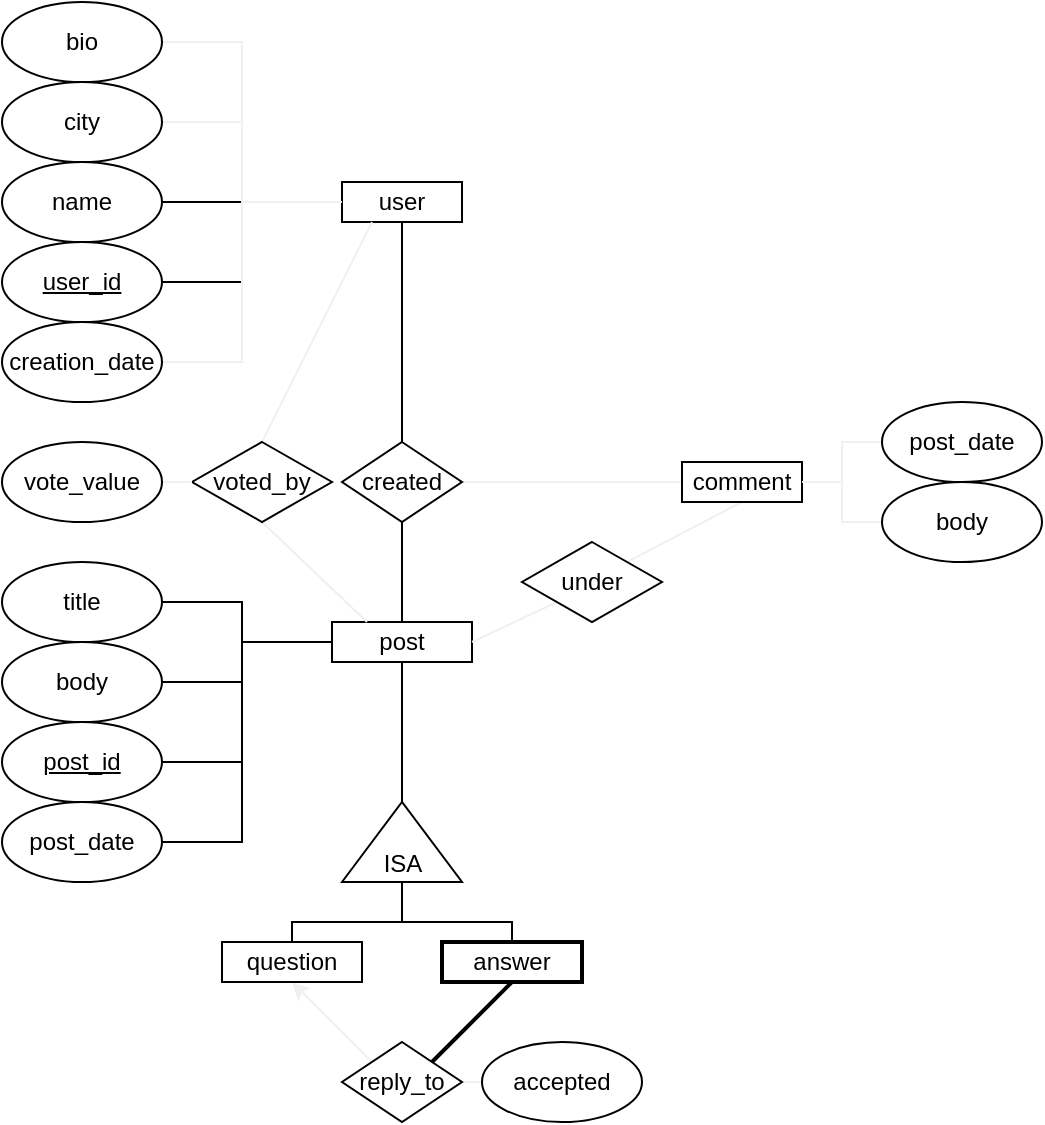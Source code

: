<mxfile version="13.6.9" type="github">
  <diagram id="R2lEEEUBdFMjLlhIrx00" name="Page-1">
    <mxGraphModel dx="652" dy="635" grid="1" gridSize="10" guides="1" tooltips="1" connect="1" arrows="1" fold="1" page="1" pageScale="1" pageWidth="827" pageHeight="1169" math="0" shadow="0" extFonts="Permanent Marker^https://fonts.googleapis.com/css?family=Permanent+Marker">
      <root>
        <mxCell id="0" />
        <mxCell id="1" parent="0" />
        <mxCell id="XA1BQfIsfLlyylWkSNJq-2" value="" style="edgeStyle=orthogonalEdgeStyle;rounded=0;orthogonalLoop=1;jettySize=auto;html=1;endArrow=none;endFill=0;exitX=0;exitY=0.5;exitDx=0;exitDy=0;" edge="1" parent="1" source="wMCv7-ojYzjNgbDGtpP6-1" target="wMCv7-ojYzjNgbDGtpP6-4">
          <mxGeometry relative="1" as="geometry">
            <Array as="points">
              <mxPoint x="330" y="180" />
            </Array>
          </mxGeometry>
        </mxCell>
        <mxCell id="XA1BQfIsfLlyylWkSNJq-8" value="" style="edgeStyle=orthogonalEdgeStyle;rounded=0;orthogonalLoop=1;jettySize=auto;html=1;endArrow=none;endFill=0;" edge="1" parent="1" source="wMCv7-ojYzjNgbDGtpP6-1" target="XA1BQfIsfLlyylWkSNJq-7">
          <mxGeometry relative="1" as="geometry" />
        </mxCell>
        <mxCell id="wMCv7-ojYzjNgbDGtpP6-1" value="&lt;div&gt;user&lt;/div&gt;" style="rounded=0;whiteSpace=wrap;html=1;" parent="1" vertex="1">
          <mxGeometry x="330" y="170" width="60" height="20" as="geometry" />
        </mxCell>
        <mxCell id="XA1BQfIsfLlyylWkSNJq-3" style="edgeStyle=orthogonalEdgeStyle;rounded=0;orthogonalLoop=1;jettySize=auto;html=1;exitX=1;exitY=0.5;exitDx=0;exitDy=0;entryX=0;entryY=0.5;entryDx=0;entryDy=0;endArrow=none;endFill=0;" edge="1" parent="1" source="wMCv7-ojYzjNgbDGtpP6-2" target="wMCv7-ojYzjNgbDGtpP6-1">
          <mxGeometry relative="1" as="geometry">
            <Array as="points">
              <mxPoint x="280" y="220" />
              <mxPoint x="280" y="180" />
            </Array>
          </mxGeometry>
        </mxCell>
        <mxCell id="wMCv7-ojYzjNgbDGtpP6-2" value="&lt;div&gt;&lt;u&gt;user_id&lt;/u&gt;&lt;/div&gt;" style="ellipse;whiteSpace=wrap;html=1;" parent="1" vertex="1">
          <mxGeometry x="160" y="200" width="80" height="40" as="geometry" />
        </mxCell>
        <mxCell id="wMCv7-ojYzjNgbDGtpP6-4" value="&lt;div&gt;name&lt;/div&gt;" style="ellipse;whiteSpace=wrap;html=1;" parent="1" vertex="1">
          <mxGeometry x="160" y="160" width="80" height="40" as="geometry" />
        </mxCell>
        <mxCell id="XA1BQfIsfLlyylWkSNJq-38" style="edgeStyle=orthogonalEdgeStyle;rounded=0;orthogonalLoop=1;jettySize=auto;html=1;exitX=1;exitY=0.5;exitDx=0;exitDy=0;entryX=0;entryY=0.5;entryDx=0;entryDy=0;startArrow=none;startFill=0;endArrow=none;endFill=0;strokeColor=#f0f0f0;strokeWidth=1;" edge="1" parent="1" source="wMCv7-ojYzjNgbDGtpP6-6" target="wMCv7-ojYzjNgbDGtpP6-1">
          <mxGeometry relative="1" as="geometry">
            <Array as="points">
              <mxPoint x="280" y="140" />
              <mxPoint x="280" y="180" />
            </Array>
          </mxGeometry>
        </mxCell>
        <mxCell id="wMCv7-ojYzjNgbDGtpP6-6" value="&lt;div&gt;city&lt;/div&gt;" style="ellipse;whiteSpace=wrap;html=1;" parent="1" vertex="1">
          <mxGeometry x="160" y="120" width="80" height="40" as="geometry" />
        </mxCell>
        <mxCell id="XA1BQfIsfLlyylWkSNJq-37" style="edgeStyle=orthogonalEdgeStyle;rounded=0;orthogonalLoop=1;jettySize=auto;html=1;exitX=1;exitY=0.5;exitDx=0;exitDy=0;entryX=0;entryY=0.5;entryDx=0;entryDy=0;startArrow=none;startFill=0;endArrow=none;endFill=0;strokeColor=#f0f0f0;strokeWidth=1;" edge="1" parent="1" source="wMCv7-ojYzjNgbDGtpP6-7" target="wMCv7-ojYzjNgbDGtpP6-1">
          <mxGeometry relative="1" as="geometry">
            <Array as="points">
              <mxPoint x="280" y="100" />
              <mxPoint x="280" y="180" />
            </Array>
          </mxGeometry>
        </mxCell>
        <mxCell id="wMCv7-ojYzjNgbDGtpP6-7" value="bio" style="ellipse;whiteSpace=wrap;html=1;" parent="1" vertex="1">
          <mxGeometry x="160" y="80" width="80" height="40" as="geometry" />
        </mxCell>
        <mxCell id="XA1BQfIsfLlyylWkSNJq-35" style="edgeStyle=orthogonalEdgeStyle;rounded=0;orthogonalLoop=1;jettySize=auto;html=1;exitX=1;exitY=0.5;exitDx=0;exitDy=0;entryX=0;entryY=0.5;entryDx=0;entryDy=0;startArrow=none;startFill=0;endArrow=none;endFill=0;strokeColor=#f0f0f0;strokeWidth=1;" edge="1" parent="1" source="wMCv7-ojYzjNgbDGtpP6-8" target="wMCv7-ojYzjNgbDGtpP6-1">
          <mxGeometry relative="1" as="geometry">
            <Array as="points">
              <mxPoint x="280" y="260" />
              <mxPoint x="280" y="180" />
            </Array>
          </mxGeometry>
        </mxCell>
        <mxCell id="wMCv7-ojYzjNgbDGtpP6-8" value="creation_date" style="ellipse;whiteSpace=wrap;html=1;" parent="1" vertex="1">
          <mxGeometry x="160" y="240" width="80" height="40" as="geometry" />
        </mxCell>
        <mxCell id="XA1BQfIsfLlyylWkSNJq-11" value="" style="edgeStyle=orthogonalEdgeStyle;rounded=0;orthogonalLoop=1;jettySize=auto;html=1;endArrow=none;endFill=0;" edge="1" parent="1" source="XA1BQfIsfLlyylWkSNJq-7" target="XA1BQfIsfLlyylWkSNJq-10">
          <mxGeometry relative="1" as="geometry" />
        </mxCell>
        <mxCell id="XA1BQfIsfLlyylWkSNJq-45" style="edgeStyle=orthogonalEdgeStyle;rounded=0;orthogonalLoop=1;jettySize=auto;html=1;exitX=1;exitY=0.5;exitDx=0;exitDy=0;entryX=0;entryY=0.5;entryDx=0;entryDy=0;startArrow=none;startFill=0;endArrow=none;endFill=0;strokeColor=#f0f0f0;strokeWidth=1;" edge="1" parent="1" source="XA1BQfIsfLlyylWkSNJq-7" target="XA1BQfIsfLlyylWkSNJq-44">
          <mxGeometry relative="1" as="geometry" />
        </mxCell>
        <mxCell id="XA1BQfIsfLlyylWkSNJq-7" value="created" style="rhombus;whiteSpace=wrap;html=1;rounded=0;" vertex="1" parent="1">
          <mxGeometry x="330" y="300" width="60" height="40" as="geometry" />
        </mxCell>
        <mxCell id="XA1BQfIsfLlyylWkSNJq-13" value="" style="edgeStyle=orthogonalEdgeStyle;rounded=0;orthogonalLoop=1;jettySize=auto;html=1;endArrow=none;endFill=0;entryX=1;entryY=0.5;entryDx=0;entryDy=0;" edge="1" parent="1" source="XA1BQfIsfLlyylWkSNJq-10" target="XA1BQfIsfLlyylWkSNJq-15">
          <mxGeometry relative="1" as="geometry">
            <mxPoint x="270" y="375" as="targetPoint" />
            <Array as="points">
              <mxPoint x="280" y="400" />
              <mxPoint x="280" y="380" />
            </Array>
          </mxGeometry>
        </mxCell>
        <mxCell id="XA1BQfIsfLlyylWkSNJq-24" value="" style="edgeStyle=orthogonalEdgeStyle;rounded=0;orthogonalLoop=1;jettySize=auto;html=1;endArrow=none;endFill=0;entryX=0;entryY=0;entryDx=30;entryDy=0;entryPerimeter=0;" edge="1" parent="1" source="XA1BQfIsfLlyylWkSNJq-10" target="XA1BQfIsfLlyylWkSNJq-25">
          <mxGeometry relative="1" as="geometry">
            <mxPoint x="360" y="480" as="targetPoint" />
          </mxGeometry>
        </mxCell>
        <mxCell id="XA1BQfIsfLlyylWkSNJq-10" value="post" style="whiteSpace=wrap;html=1;rounded=0;" vertex="1" parent="1">
          <mxGeometry x="325" y="390" width="70" height="20" as="geometry" />
        </mxCell>
        <mxCell id="XA1BQfIsfLlyylWkSNJq-15" value="&lt;div&gt;title&lt;/div&gt;" style="ellipse;whiteSpace=wrap;html=1;" vertex="1" parent="1">
          <mxGeometry x="160" y="360" width="80" height="40" as="geometry" />
        </mxCell>
        <mxCell id="XA1BQfIsfLlyylWkSNJq-18" style="edgeStyle=orthogonalEdgeStyle;rounded=0;orthogonalLoop=1;jettySize=auto;html=1;exitX=1;exitY=0.5;exitDx=0;exitDy=0;entryX=0;entryY=0.5;entryDx=0;entryDy=0;endArrow=none;endFill=0;" edge="1" parent="1" source="XA1BQfIsfLlyylWkSNJq-16" target="XA1BQfIsfLlyylWkSNJq-10">
          <mxGeometry relative="1" as="geometry">
            <Array as="points">
              <mxPoint x="280" y="420" />
              <mxPoint x="280" y="400" />
            </Array>
          </mxGeometry>
        </mxCell>
        <mxCell id="XA1BQfIsfLlyylWkSNJq-16" value="body" style="ellipse;whiteSpace=wrap;html=1;" vertex="1" parent="1">
          <mxGeometry x="160" y="400" width="80" height="40" as="geometry" />
        </mxCell>
        <mxCell id="XA1BQfIsfLlyylWkSNJq-21" style="edgeStyle=orthogonalEdgeStyle;rounded=0;orthogonalLoop=1;jettySize=auto;html=1;exitX=1;exitY=0.5;exitDx=0;exitDy=0;entryX=0;entryY=0.5;entryDx=0;entryDy=0;endArrow=none;endFill=0;" edge="1" parent="1" source="XA1BQfIsfLlyylWkSNJq-19" target="XA1BQfIsfLlyylWkSNJq-10">
          <mxGeometry relative="1" as="geometry">
            <Array as="points">
              <mxPoint x="280" y="460" />
              <mxPoint x="280" y="400" />
            </Array>
          </mxGeometry>
        </mxCell>
        <mxCell id="XA1BQfIsfLlyylWkSNJq-19" value="&lt;u&gt;post_id&lt;/u&gt;" style="ellipse;whiteSpace=wrap;html=1;" vertex="1" parent="1">
          <mxGeometry x="160" y="440" width="80" height="40" as="geometry" />
        </mxCell>
        <mxCell id="XA1BQfIsfLlyylWkSNJq-22" style="edgeStyle=orthogonalEdgeStyle;rounded=0;orthogonalLoop=1;jettySize=auto;html=1;exitX=1;exitY=0.5;exitDx=0;exitDy=0;entryX=0;entryY=0.5;entryDx=0;entryDy=0;endArrow=none;endFill=0;" edge="1" parent="1" source="XA1BQfIsfLlyylWkSNJq-20" target="XA1BQfIsfLlyylWkSNJq-10">
          <mxGeometry relative="1" as="geometry">
            <Array as="points">
              <mxPoint x="280" y="500" />
              <mxPoint x="280" y="400" />
            </Array>
          </mxGeometry>
        </mxCell>
        <mxCell id="XA1BQfIsfLlyylWkSNJq-20" value="post_date" style="ellipse;whiteSpace=wrap;html=1;" vertex="1" parent="1">
          <mxGeometry x="160" y="480" width="80" height="40" as="geometry" />
        </mxCell>
        <mxCell id="XA1BQfIsfLlyylWkSNJq-28" style="edgeStyle=orthogonalEdgeStyle;rounded=0;orthogonalLoop=1;jettySize=auto;html=1;exitX=0;exitY=1;exitDx=0;exitDy=0;exitPerimeter=0;entryX=0.5;entryY=0;entryDx=0;entryDy=0;endArrow=none;endFill=0;" edge="1" parent="1" source="XA1BQfIsfLlyylWkSNJq-25" target="XA1BQfIsfLlyylWkSNJq-26">
          <mxGeometry relative="1" as="geometry">
            <Array as="points">
              <mxPoint x="360" y="520" />
              <mxPoint x="360" y="540" />
              <mxPoint x="305" y="540" />
            </Array>
          </mxGeometry>
        </mxCell>
        <mxCell id="XA1BQfIsfLlyylWkSNJq-29" style="edgeStyle=orthogonalEdgeStyle;rounded=0;orthogonalLoop=1;jettySize=auto;html=1;exitX=1;exitY=1;exitDx=0;exitDy=0;exitPerimeter=0;entryX=0.5;entryY=0;entryDx=0;entryDy=0;endArrow=none;endFill=0;" edge="1" parent="1" source="XA1BQfIsfLlyylWkSNJq-25" target="XA1BQfIsfLlyylWkSNJq-27">
          <mxGeometry relative="1" as="geometry">
            <Array as="points">
              <mxPoint x="360" y="520" />
              <mxPoint x="360" y="540" />
              <mxPoint x="415" y="540" />
            </Array>
          </mxGeometry>
        </mxCell>
        <mxCell id="XA1BQfIsfLlyylWkSNJq-25" value="ISA" style="verticalLabelPosition=middle;verticalAlign=bottom;html=1;shape=mxgraph.basic.acute_triangle;dx=0.5;labelPosition=center;align=center;" vertex="1" parent="1">
          <mxGeometry x="330" y="480" width="60" height="40" as="geometry" />
        </mxCell>
        <mxCell id="XA1BQfIsfLlyylWkSNJq-32" style="edgeStyle=none;rounded=0;orthogonalLoop=1;jettySize=auto;html=1;exitX=0.5;exitY=1;exitDx=0;exitDy=0;entryX=0;entryY=0;entryDx=0;entryDy=0;endArrow=none;endFill=0;strokeColor=#f0f0f0;startArrow=classic;startFill=1;" edge="1" parent="1" source="XA1BQfIsfLlyylWkSNJq-26" target="XA1BQfIsfLlyylWkSNJq-30">
          <mxGeometry relative="1" as="geometry" />
        </mxCell>
        <mxCell id="XA1BQfIsfLlyylWkSNJq-26" value="question" style="whiteSpace=wrap;html=1;rounded=0;" vertex="1" parent="1">
          <mxGeometry x="270" y="550" width="70" height="20" as="geometry" />
        </mxCell>
        <mxCell id="XA1BQfIsfLlyylWkSNJq-31" style="rounded=0;orthogonalLoop=1;jettySize=auto;html=1;exitX=0.5;exitY=1;exitDx=0;exitDy=0;entryX=1;entryY=0;entryDx=0;entryDy=0;endArrow=none;endFill=0;strokeWidth=2;" edge="1" parent="1" source="XA1BQfIsfLlyylWkSNJq-27" target="XA1BQfIsfLlyylWkSNJq-30">
          <mxGeometry relative="1" as="geometry" />
        </mxCell>
        <mxCell id="XA1BQfIsfLlyylWkSNJq-27" value="answer" style="whiteSpace=wrap;html=1;rounded=0;shadow=0;strokeWidth=2;" vertex="1" parent="1">
          <mxGeometry x="380" y="550" width="70" height="20" as="geometry" />
        </mxCell>
        <mxCell id="XA1BQfIsfLlyylWkSNJq-34" value="" style="edgeStyle=none;rounded=0;orthogonalLoop=1;jettySize=auto;html=1;startArrow=none;startFill=0;endArrow=none;endFill=0;strokeColor=#f0f0f0;strokeWidth=1;" edge="1" parent="1" source="XA1BQfIsfLlyylWkSNJq-30" target="XA1BQfIsfLlyylWkSNJq-33">
          <mxGeometry relative="1" as="geometry" />
        </mxCell>
        <mxCell id="XA1BQfIsfLlyylWkSNJq-30" value="reply_to" style="rhombus;whiteSpace=wrap;html=1;rounded=0;" vertex="1" parent="1">
          <mxGeometry x="330" y="600" width="60" height="40" as="geometry" />
        </mxCell>
        <mxCell id="XA1BQfIsfLlyylWkSNJq-33" value="accepted" style="ellipse;whiteSpace=wrap;html=1;" vertex="1" parent="1">
          <mxGeometry x="400" y="600" width="80" height="40" as="geometry" />
        </mxCell>
        <mxCell id="XA1BQfIsfLlyylWkSNJq-47" style="rounded=0;orthogonalLoop=1;jettySize=auto;html=1;exitX=0.5;exitY=1;exitDx=0;exitDy=0;entryX=1;entryY=0;entryDx=0;entryDy=0;startArrow=none;startFill=0;endArrow=none;endFill=0;strokeColor=#f0f0f0;strokeWidth=1;" edge="1" parent="1" source="XA1BQfIsfLlyylWkSNJq-44" target="XA1BQfIsfLlyylWkSNJq-46">
          <mxGeometry relative="1" as="geometry" />
        </mxCell>
        <mxCell id="XA1BQfIsfLlyylWkSNJq-51" style="edgeStyle=orthogonalEdgeStyle;rounded=0;orthogonalLoop=1;jettySize=auto;html=1;exitX=1;exitY=0.5;exitDx=0;exitDy=0;entryX=0;entryY=0.5;entryDx=0;entryDy=0;startArrow=none;startFill=0;endArrow=none;endFill=0;strokeColor=#f0f0f0;strokeWidth=1;" edge="1" parent="1" source="XA1BQfIsfLlyylWkSNJq-44" target="XA1BQfIsfLlyylWkSNJq-50">
          <mxGeometry relative="1" as="geometry" />
        </mxCell>
        <mxCell id="XA1BQfIsfLlyylWkSNJq-44" value="&lt;div&gt;comment&lt;/div&gt;" style="whiteSpace=wrap;html=1;align=center;shadow=0;strokeWidth=1;" vertex="1" parent="1">
          <mxGeometry x="500" y="310" width="60" height="20" as="geometry" />
        </mxCell>
        <mxCell id="XA1BQfIsfLlyylWkSNJq-48" style="edgeStyle=none;rounded=0;orthogonalLoop=1;jettySize=auto;html=1;exitX=0;exitY=1;exitDx=0;exitDy=0;entryX=1;entryY=0.5;entryDx=0;entryDy=0;startArrow=none;startFill=0;endArrow=none;endFill=0;strokeColor=#f0f0f0;strokeWidth=1;" edge="1" parent="1" source="XA1BQfIsfLlyylWkSNJq-46" target="XA1BQfIsfLlyylWkSNJq-10">
          <mxGeometry relative="1" as="geometry" />
        </mxCell>
        <mxCell id="XA1BQfIsfLlyylWkSNJq-46" value="under" style="shape=rhombus;perimeter=rhombusPerimeter;whiteSpace=wrap;html=1;align=center;shadow=0;strokeWidth=1;" vertex="1" parent="1">
          <mxGeometry x="420" y="350" width="70" height="40" as="geometry" />
        </mxCell>
        <mxCell id="XA1BQfIsfLlyylWkSNJq-52" style="edgeStyle=orthogonalEdgeStyle;rounded=0;orthogonalLoop=1;jettySize=auto;html=1;exitX=0;exitY=0.5;exitDx=0;exitDy=0;startArrow=none;startFill=0;endArrow=none;endFill=0;strokeColor=#f0f0f0;strokeWidth=1;entryX=1;entryY=0.5;entryDx=0;entryDy=0;" edge="1" parent="1" source="XA1BQfIsfLlyylWkSNJq-49" target="XA1BQfIsfLlyylWkSNJq-44">
          <mxGeometry relative="1" as="geometry">
            <mxPoint x="580" y="300" as="targetPoint" />
          </mxGeometry>
        </mxCell>
        <mxCell id="XA1BQfIsfLlyylWkSNJq-49" value="post_date" style="ellipse;whiteSpace=wrap;html=1;" vertex="1" parent="1">
          <mxGeometry x="600" y="280" width="80" height="40" as="geometry" />
        </mxCell>
        <mxCell id="XA1BQfIsfLlyylWkSNJq-50" value="body" style="ellipse;whiteSpace=wrap;html=1;" vertex="1" parent="1">
          <mxGeometry x="600" y="320" width="80" height="40" as="geometry" />
        </mxCell>
        <mxCell id="XA1BQfIsfLlyylWkSNJq-54" style="rounded=0;orthogonalLoop=1;jettySize=auto;html=1;exitX=0.5;exitY=0;exitDx=0;exitDy=0;entryX=0.25;entryY=1;entryDx=0;entryDy=0;startArrow=none;startFill=0;endArrow=none;endFill=0;strokeColor=#f0f0f0;strokeWidth=1;" edge="1" parent="1" source="XA1BQfIsfLlyylWkSNJq-53" target="wMCv7-ojYzjNgbDGtpP6-1">
          <mxGeometry relative="1" as="geometry" />
        </mxCell>
        <mxCell id="XA1BQfIsfLlyylWkSNJq-55" style="edgeStyle=none;rounded=0;orthogonalLoop=1;jettySize=auto;html=1;exitX=0.5;exitY=1;exitDx=0;exitDy=0;entryX=0.25;entryY=0;entryDx=0;entryDy=0;startArrow=none;startFill=0;endArrow=none;endFill=0;strokeColor=#f0f0f0;strokeWidth=1;" edge="1" parent="1" source="XA1BQfIsfLlyylWkSNJq-53" target="XA1BQfIsfLlyylWkSNJq-10">
          <mxGeometry relative="1" as="geometry" />
        </mxCell>
        <mxCell id="XA1BQfIsfLlyylWkSNJq-53" value="voted_by" style="shape=rhombus;perimeter=rhombusPerimeter;whiteSpace=wrap;html=1;align=center;shadow=0;strokeWidth=1;" vertex="1" parent="1">
          <mxGeometry x="255" y="300" width="70" height="40" as="geometry" />
        </mxCell>
        <mxCell id="XA1BQfIsfLlyylWkSNJq-58" style="edgeStyle=none;rounded=0;orthogonalLoop=1;jettySize=auto;html=1;exitX=1;exitY=0.5;exitDx=0;exitDy=0;entryX=0;entryY=0.5;entryDx=0;entryDy=0;startArrow=none;startFill=0;endArrow=none;endFill=0;strokeColor=#f0f0f0;strokeWidth=1;" edge="1" parent="1" source="XA1BQfIsfLlyylWkSNJq-57" target="XA1BQfIsfLlyylWkSNJq-53">
          <mxGeometry relative="1" as="geometry" />
        </mxCell>
        <mxCell id="XA1BQfIsfLlyylWkSNJq-57" value="vote_value" style="ellipse;whiteSpace=wrap;html=1;" vertex="1" parent="1">
          <mxGeometry x="160" y="300" width="80" height="40" as="geometry" />
        </mxCell>
      </root>
    </mxGraphModel>
  </diagram>
</mxfile>

